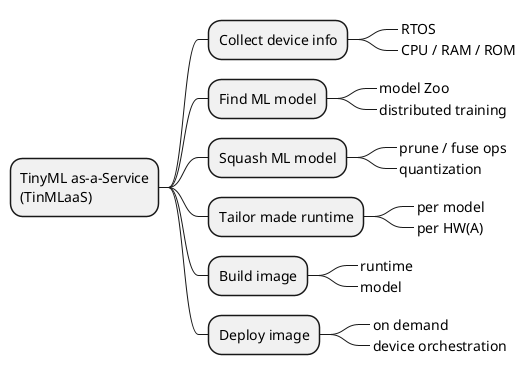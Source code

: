 @startmindmap
* TinyML as-a-Service\n(TinMLaaS)
** Collect device info
***_ RTOS
***_ CPU / RAM / ROM
** Find ML model
***_ model Zoo
***_ distributed training
** Squash ML model
***_ prune / fuse ops
***_ quantization
** Tailor made runtime
***_ per model
***_ per HW(A)
** Build image
***_ runtime
***_ model
** Deploy image
***_ on demand
***_ device orchestration
@endmindmap
